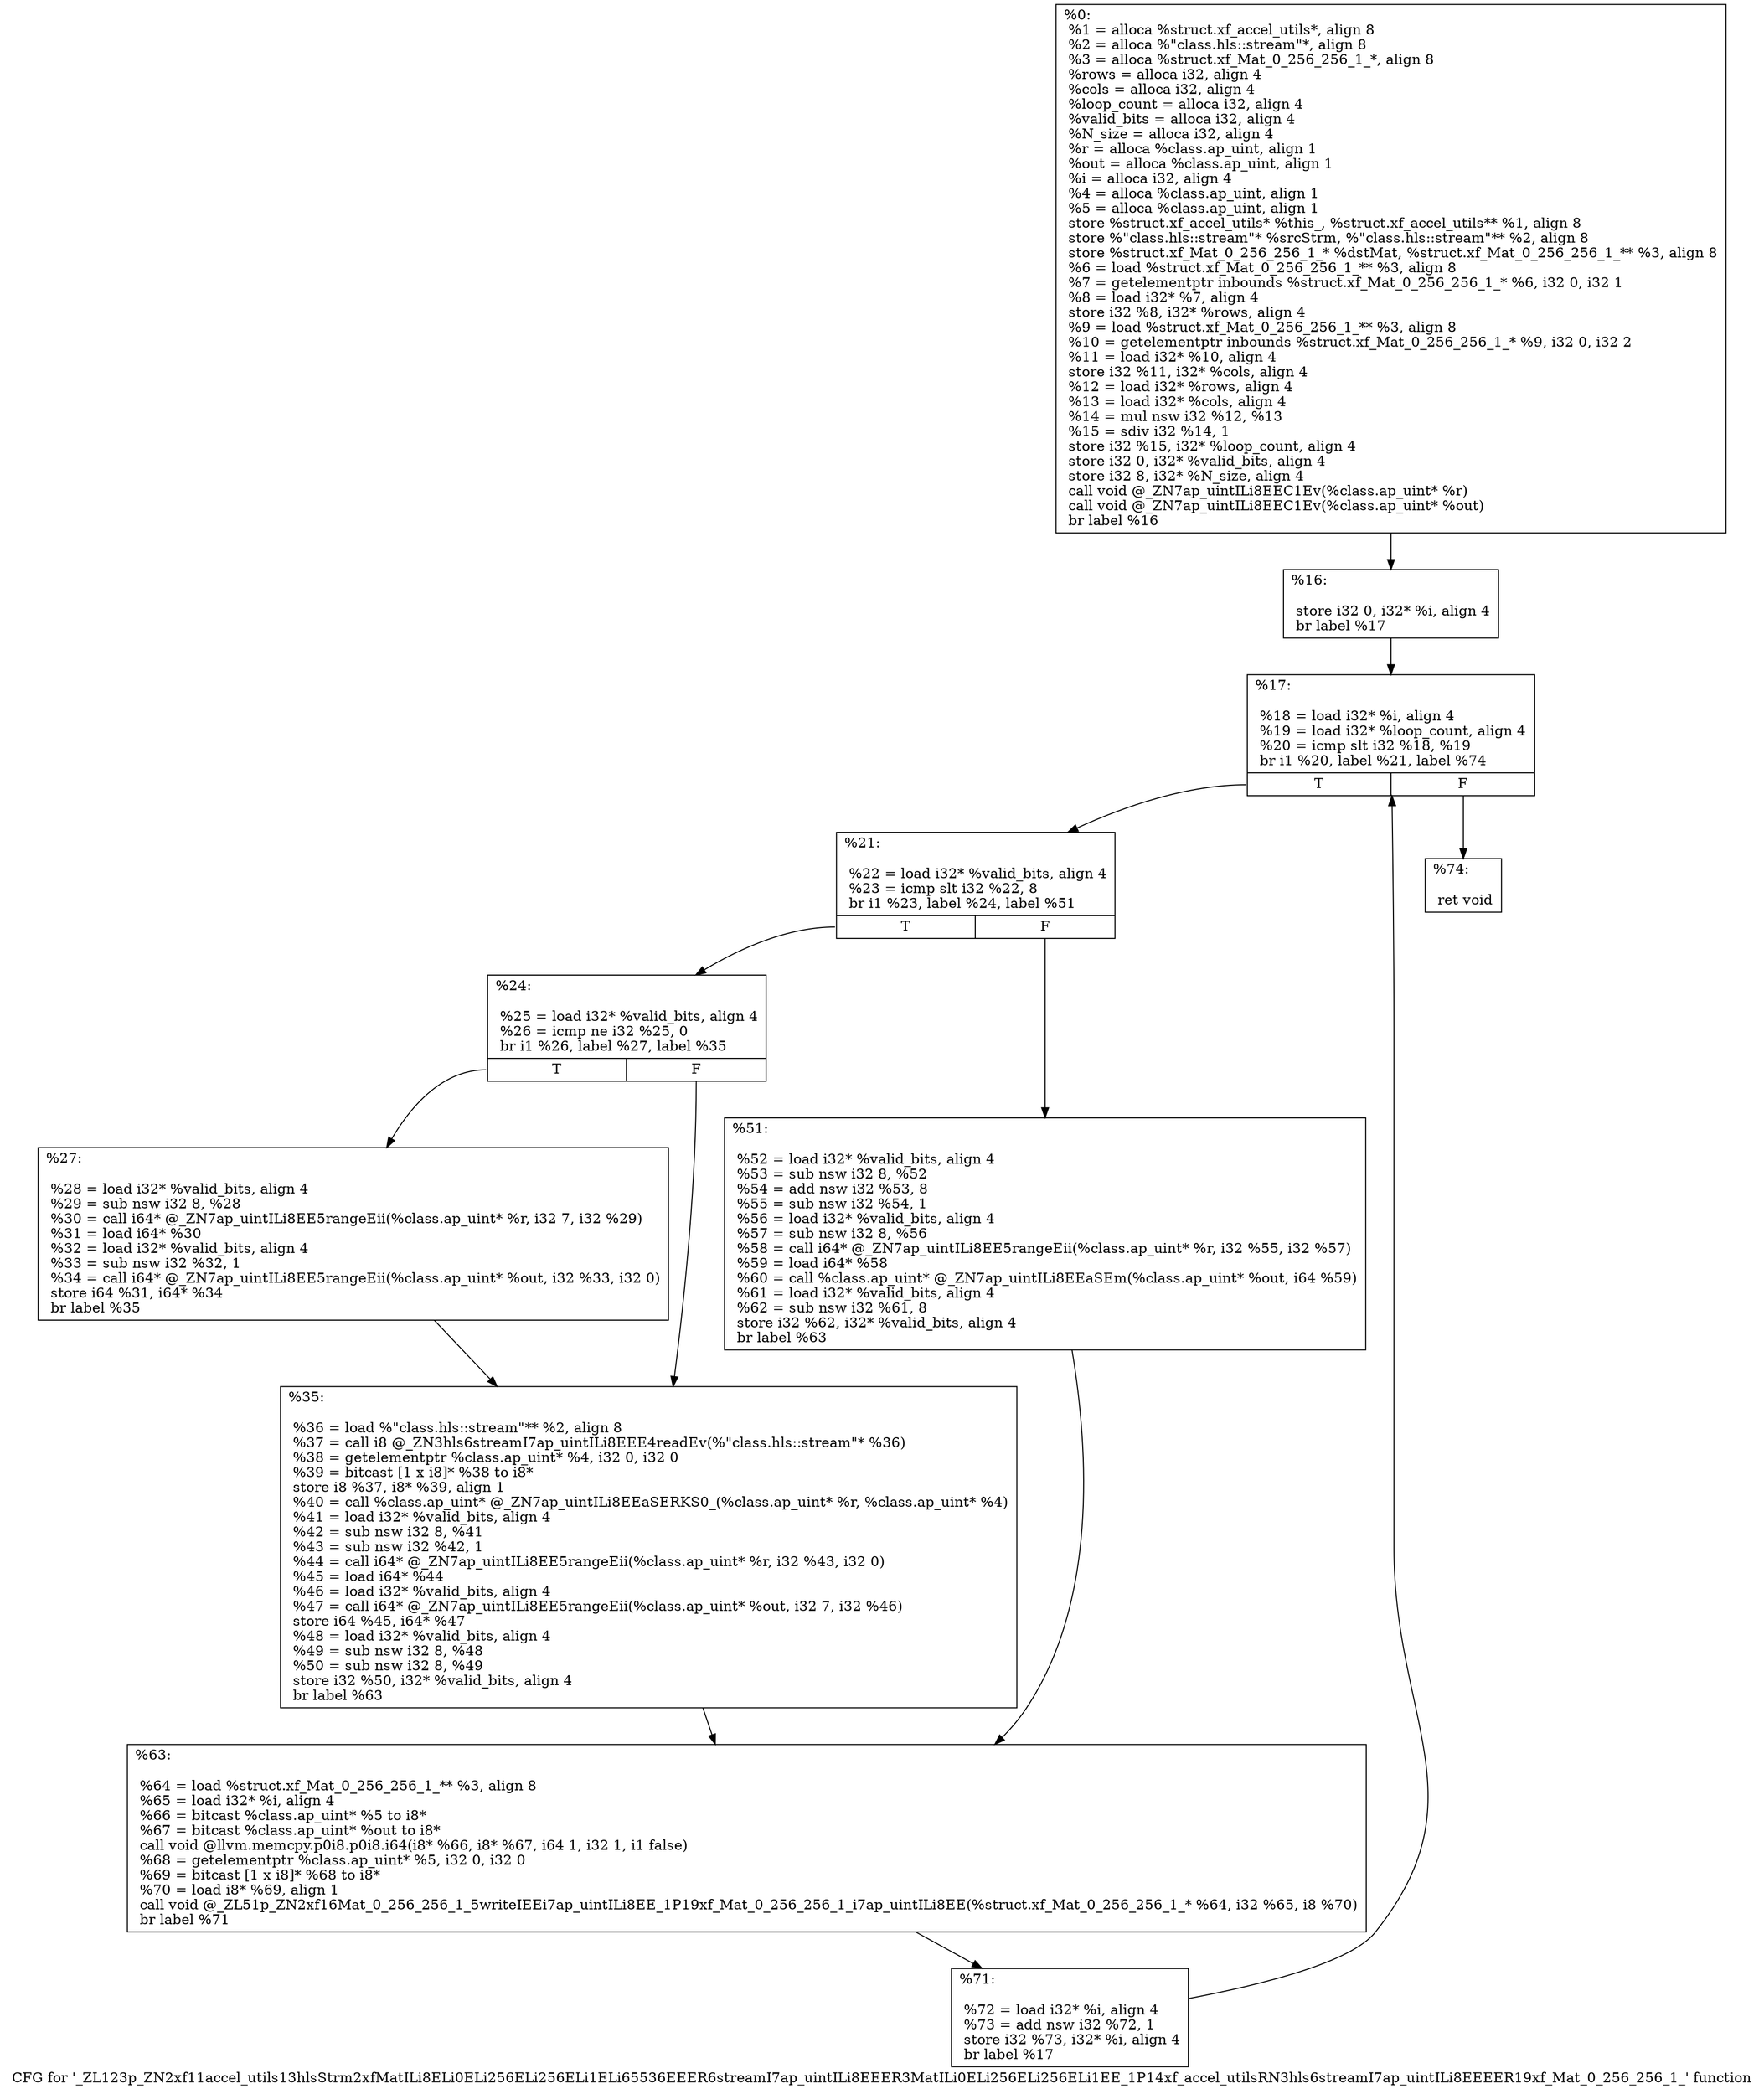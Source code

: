 digraph "CFG for '_ZL123p_ZN2xf11accel_utils13hlsStrm2xfMatILi8ELi0ELi256ELi256ELi1ELi65536EEER6streamI7ap_uintILi8EEER3MatILi0ELi256ELi256ELi1EE_1P14xf_accel_utilsRN3hls6streamI7ap_uintILi8EEEER19xf_Mat_0_256_256_1_' function" {
	label="CFG for '_ZL123p_ZN2xf11accel_utils13hlsStrm2xfMatILi8ELi0ELi256ELi256ELi1ELi65536EEER6streamI7ap_uintILi8EEER3MatILi0ELi256ELi256ELi1EE_1P14xf_accel_utilsRN3hls6streamI7ap_uintILi8EEEER19xf_Mat_0_256_256_1_' function";

	Node0x2fab330 [shape=record,label="{%0:\l  %1 = alloca %struct.xf_accel_utils*, align 8\l  %2 = alloca %\"class.hls::stream\"*, align 8\l  %3 = alloca %struct.xf_Mat_0_256_256_1_*, align 8\l  %rows = alloca i32, align 4\l  %cols = alloca i32, align 4\l  %loop_count = alloca i32, align 4\l  %valid_bits = alloca i32, align 4\l  %N_size = alloca i32, align 4\l  %r = alloca %class.ap_uint, align 1\l  %out = alloca %class.ap_uint, align 1\l  %i = alloca i32, align 4\l  %4 = alloca %class.ap_uint, align 1\l  %5 = alloca %class.ap_uint, align 1\l  store %struct.xf_accel_utils* %this_, %struct.xf_accel_utils** %1, align 8\l  store %\"class.hls::stream\"* %srcStrm, %\"class.hls::stream\"** %2, align 8\l  store %struct.xf_Mat_0_256_256_1_* %dstMat, %struct.xf_Mat_0_256_256_1_** %3, align 8\l  %6 = load %struct.xf_Mat_0_256_256_1_** %3, align 8\l  %7 = getelementptr inbounds %struct.xf_Mat_0_256_256_1_* %6, i32 0, i32 1\l  %8 = load i32* %7, align 4\l  store i32 %8, i32* %rows, align 4\l  %9 = load %struct.xf_Mat_0_256_256_1_** %3, align 8\l  %10 = getelementptr inbounds %struct.xf_Mat_0_256_256_1_* %9, i32 0, i32 2\l  %11 = load i32* %10, align 4\l  store i32 %11, i32* %cols, align 4\l  %12 = load i32* %rows, align 4\l  %13 = load i32* %cols, align 4\l  %14 = mul nsw i32 %12, %13\l  %15 = sdiv i32 %14, 1\l  store i32 %15, i32* %loop_count, align 4\l  store i32 0, i32* %valid_bits, align 4\l  store i32 8, i32* %N_size, align 4\l  call void @_ZN7ap_uintILi8EEC1Ev(%class.ap_uint* %r)\l  call void @_ZN7ap_uintILi8EEC1Ev(%class.ap_uint* %out)\l  br label %16\l}"];
	Node0x2fab330 -> Node0x2fac750;
	Node0x2fac750 [shape=record,label="{%16:\l\l  store i32 0, i32* %i, align 4\l  br label %17\l}"];
	Node0x2fac750 -> Node0x2fac830;
	Node0x2fac830 [shape=record,label="{%17:\l\l  %18 = load i32* %i, align 4\l  %19 = load i32* %loop_count, align 4\l  %20 = icmp slt i32 %18, %19\l  br i1 %20, label %21, label %74\l|{<s0>T|<s1>F}}"];
	Node0x2fac830:s0 -> Node0x2facaa0;
	Node0x2fac830:s1 -> Node0x2facb00;
	Node0x2facaa0 [shape=record,label="{%21:\l\l  %22 = load i32* %valid_bits, align 4\l  %23 = icmp slt i32 %22, 8\l  br i1 %23, label %24, label %51\l|{<s0>T|<s1>F}}"];
	Node0x2facaa0:s0 -> Node0x2facd20;
	Node0x2facaa0:s1 -> Node0x2facd80;
	Node0x2facd20 [shape=record,label="{%24:\l\l  %25 = load i32* %valid_bits, align 4\l  %26 = icmp ne i32 %25, 0\l  br i1 %26, label %27, label %35\l|{<s0>T|<s1>F}}"];
	Node0x2facd20:s0 -> Node0x2facfa0;
	Node0x2facd20:s1 -> Node0x2fad000;
	Node0x2facfa0 [shape=record,label="{%27:\l\l  %28 = load i32* %valid_bits, align 4\l  %29 = sub nsw i32 8, %28\l  %30 = call i64* @_ZN7ap_uintILi8EE5rangeEii(%class.ap_uint* %r, i32 7, i32 %29)\l  %31 = load i64* %30\l  %32 = load i32* %valid_bits, align 4\l  %33 = sub nsw i32 %32, 1\l  %34 = call i64* @_ZN7ap_uintILi8EE5rangeEii(%class.ap_uint* %out, i32 %33, i32 0)\l  store i64 %31, i64* %34\l  br label %35\l}"];
	Node0x2facfa0 -> Node0x2fad000;
	Node0x2fad000 [shape=record,label="{%35:\l\l  %36 = load %\"class.hls::stream\"** %2, align 8\l  %37 = call i8 @_ZN3hls6streamI7ap_uintILi8EEE4readEv(%\"class.hls::stream\"* %36)\l  %38 = getelementptr %class.ap_uint* %4, i32 0, i32 0\l  %39 = bitcast [1 x i8]* %38 to i8*\l  store i8 %37, i8* %39, align 1\l  %40 = call %class.ap_uint* @_ZN7ap_uintILi8EEaSERKS0_(%class.ap_uint* %r, %class.ap_uint* %4)\l  %41 = load i32* %valid_bits, align 4\l  %42 = sub nsw i32 8, %41\l  %43 = sub nsw i32 %42, 1\l  %44 = call i64* @_ZN7ap_uintILi8EE5rangeEii(%class.ap_uint* %r, i32 %43, i32 0)\l  %45 = load i64* %44\l  %46 = load i32* %valid_bits, align 4\l  %47 = call i64* @_ZN7ap_uintILi8EE5rangeEii(%class.ap_uint* %out, i32 7, i32 %46)\l  store i64 %45, i64* %47\l  %48 = load i32* %valid_bits, align 4\l  %49 = sub nsw i32 8, %48\l  %50 = sub nsw i32 8, %49\l  store i32 %50, i32* %valid_bits, align 4\l  br label %63\l}"];
	Node0x2fad000 -> Node0x2fad700;
	Node0x2facd80 [shape=record,label="{%51:\l\l  %52 = load i32* %valid_bits, align 4\l  %53 = sub nsw i32 8, %52\l  %54 = add nsw i32 %53, 8\l  %55 = sub nsw i32 %54, 1\l  %56 = load i32* %valid_bits, align 4\l  %57 = sub nsw i32 8, %56\l  %58 = call i64* @_ZN7ap_uintILi8EE5rangeEii(%class.ap_uint* %r, i32 %55, i32 %57)\l  %59 = load i64* %58\l  %60 = call %class.ap_uint* @_ZN7ap_uintILi8EEaSEm(%class.ap_uint* %out, i64 %59)\l  %61 = load i32* %valid_bits, align 4\l  %62 = sub nsw i32 %61, 8\l  store i32 %62, i32* %valid_bits, align 4\l  br label %63\l}"];
	Node0x2facd80 -> Node0x2fad700;
	Node0x2fad700 [shape=record,label="{%63:\l\l  %64 = load %struct.xf_Mat_0_256_256_1_** %3, align 8\l  %65 = load i32* %i, align 4\l  %66 = bitcast %class.ap_uint* %5 to i8*\l  %67 = bitcast %class.ap_uint* %out to i8*\l  call void @llvm.memcpy.p0i8.p0i8.i64(i8* %66, i8* %67, i64 1, i32 1, i1 false)\l  %68 = getelementptr %class.ap_uint* %5, i32 0, i32 0\l  %69 = bitcast [1 x i8]* %68 to i8*\l  %70 = load i8* %69, align 1\l  call void @_ZL51p_ZN2xf16Mat_0_256_256_1_5writeIEEi7ap_uintILi8EE_1P19xf_Mat_0_256_256_1_i7ap_uintILi8EE(%struct.xf_Mat_0_256_256_1_* %64, i32 %65, i8 %70)\l  br label %71\l}"];
	Node0x2fad700 -> Node0x2faefe0;
	Node0x2faefe0 [shape=record,label="{%71:\l\l  %72 = load i32* %i, align 4\l  %73 = add nsw i32 %72, 1\l  store i32 %73, i32* %i, align 4\l  br label %17\l}"];
	Node0x2faefe0 -> Node0x2fac830;
	Node0x2facb00 [shape=record,label="{%74:\l\l  ret void\l}"];
}

